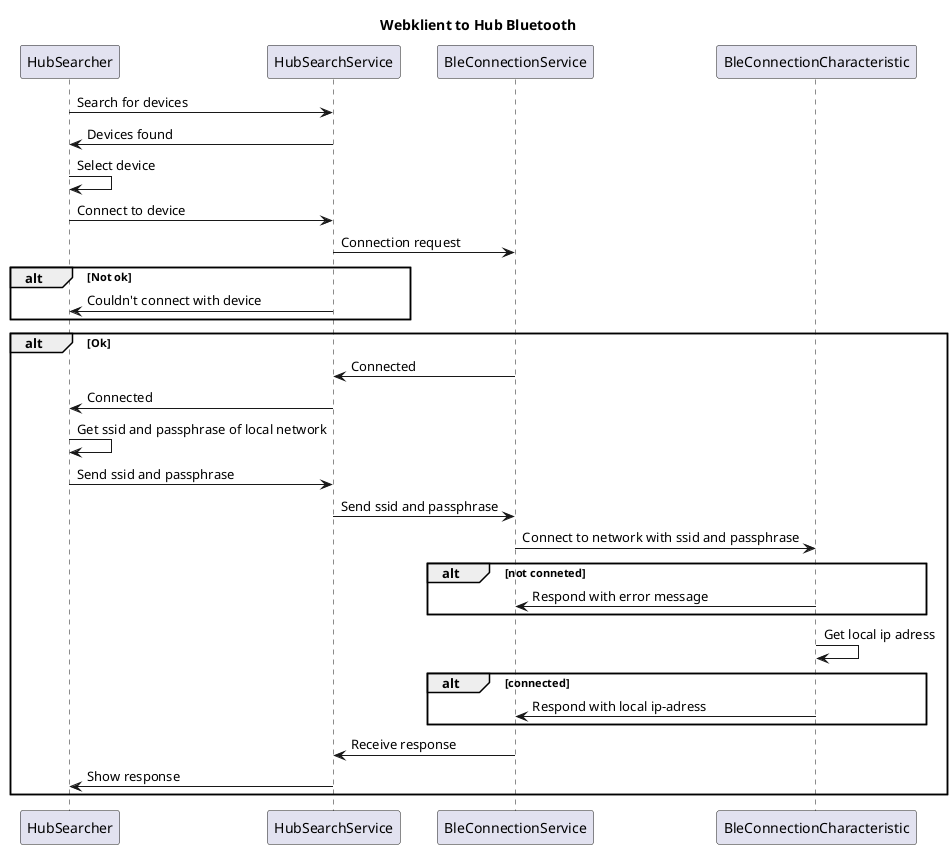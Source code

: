@startuml Hub SSD diagrams
title Webklient to Hub Bluetooth

participant HubSearcher
participant HubSearchService
participant BleConnectionService
participant BleConnectionCharacteristic


HubSearcher->HubSearchService: Search for devices
HubSearchService->HubSearcher: Devices found
HubSearcher->HubSearcher: Select device
HubSearcher->HubSearchService: Connect to device
HubSearchService->BleConnectionService: Connection request

alt Not ok
HubSearchService->HubSearcher: Couldn't connect with device
end 

alt Ok
BleConnectionService->HubSearchService: Connected
HubSearchService->HubSearcher: Connected
HubSearcher->HubSearcher: Get ssid and passphrase of local network
HubSearcher->HubSearchService: Send ssid and passphrase
HubSearchService->BleConnectionService: Send ssid and passphrase
BleConnectionService->BleConnectionCharacteristic:Connect to network with ssid and passphrase

alt not conneted
BleConnectionCharacteristic->BleConnectionService:  Respond with error message  
end


BleConnectionCharacteristic->BleConnectionCharacteristic: Get local ip adress
alt connected
BleConnectionCharacteristic->BleConnectionService: Respond with local ip-adress
end

BleConnectionService->HubSearchService: Receive response
HubSearchService->HubSearcher: Show response

end 



@enduml